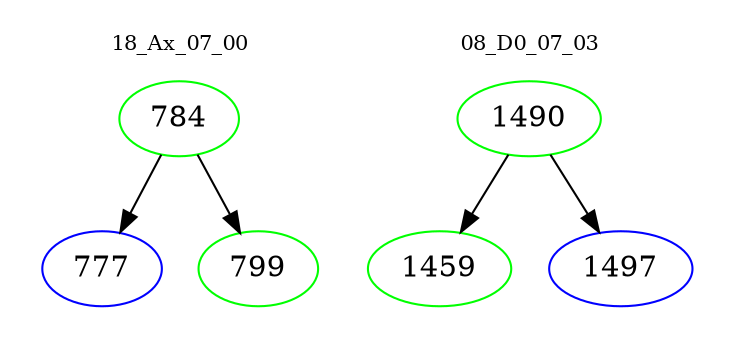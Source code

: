 digraph{
subgraph cluster_0 {
color = white
label = "18_Ax_07_00";
fontsize=10;
T0_784 [label="784", color="green"]
T0_784 -> T0_777 [color="black"]
T0_777 [label="777", color="blue"]
T0_784 -> T0_799 [color="black"]
T0_799 [label="799", color="green"]
}
subgraph cluster_1 {
color = white
label = "08_D0_07_03";
fontsize=10;
T1_1490 [label="1490", color="green"]
T1_1490 -> T1_1459 [color="black"]
T1_1459 [label="1459", color="green"]
T1_1490 -> T1_1497 [color="black"]
T1_1497 [label="1497", color="blue"]
}
}
